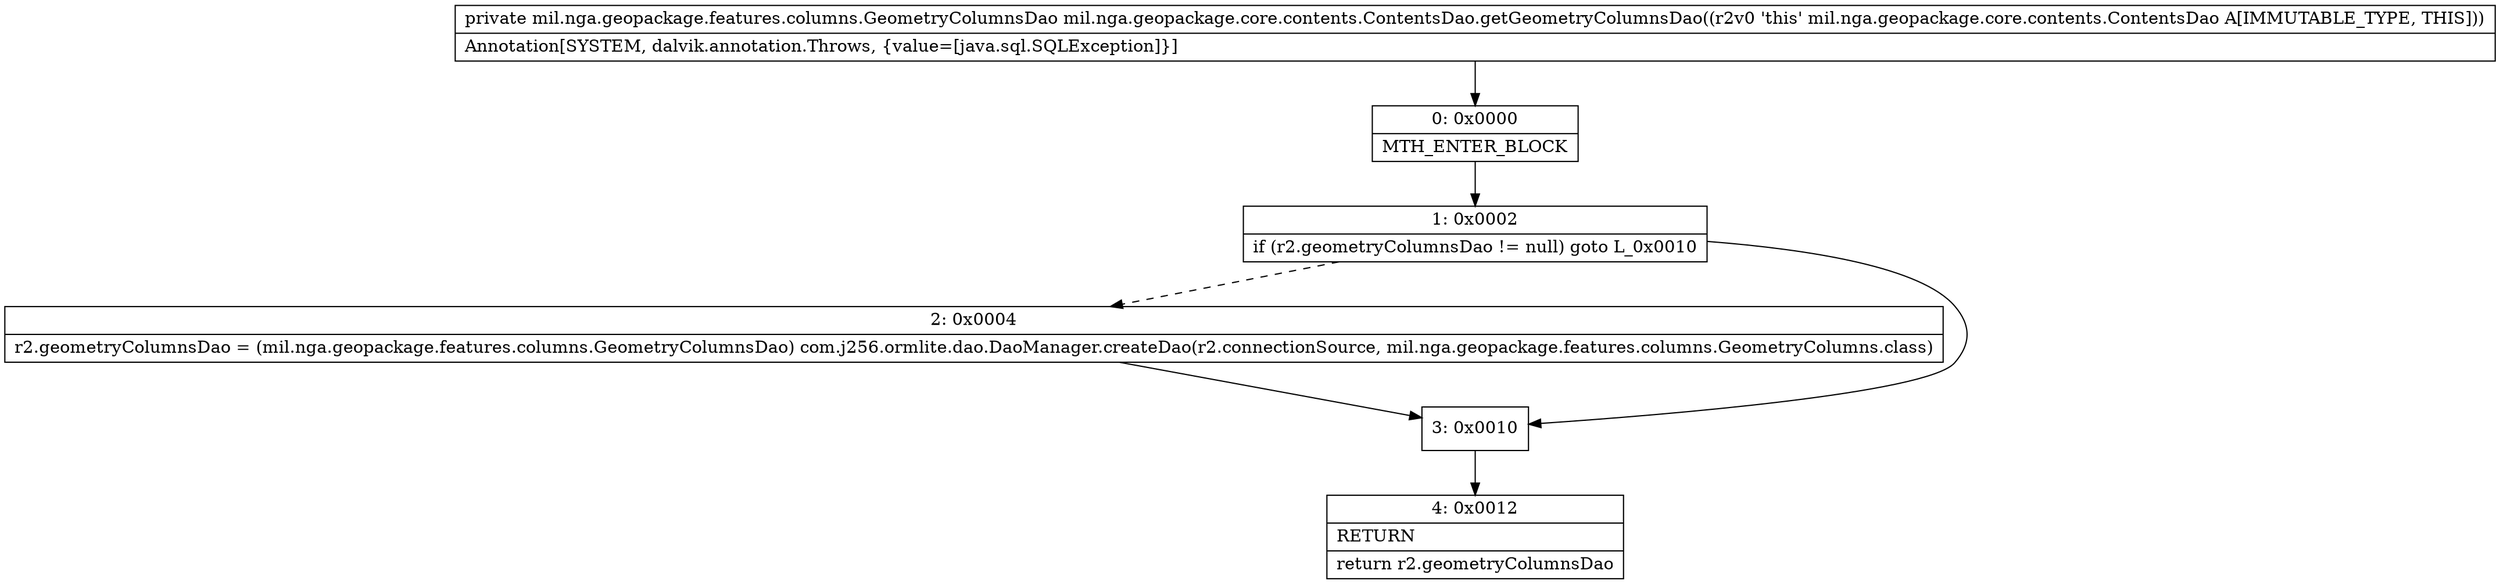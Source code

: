 digraph "CFG formil.nga.geopackage.core.contents.ContentsDao.getGeometryColumnsDao()Lmil\/nga\/geopackage\/features\/columns\/GeometryColumnsDao;" {
Node_0 [shape=record,label="{0\:\ 0x0000|MTH_ENTER_BLOCK\l}"];
Node_1 [shape=record,label="{1\:\ 0x0002|if (r2.geometryColumnsDao != null) goto L_0x0010\l}"];
Node_2 [shape=record,label="{2\:\ 0x0004|r2.geometryColumnsDao = (mil.nga.geopackage.features.columns.GeometryColumnsDao) com.j256.ormlite.dao.DaoManager.createDao(r2.connectionSource, mil.nga.geopackage.features.columns.GeometryColumns.class)\l}"];
Node_3 [shape=record,label="{3\:\ 0x0010}"];
Node_4 [shape=record,label="{4\:\ 0x0012|RETURN\l|return r2.geometryColumnsDao\l}"];
MethodNode[shape=record,label="{private mil.nga.geopackage.features.columns.GeometryColumnsDao mil.nga.geopackage.core.contents.ContentsDao.getGeometryColumnsDao((r2v0 'this' mil.nga.geopackage.core.contents.ContentsDao A[IMMUTABLE_TYPE, THIS]))  | Annotation[SYSTEM, dalvik.annotation.Throws, \{value=[java.sql.SQLException]\}]\l}"];
MethodNode -> Node_0;
Node_0 -> Node_1;
Node_1 -> Node_2[style=dashed];
Node_1 -> Node_3;
Node_2 -> Node_3;
Node_3 -> Node_4;
}


